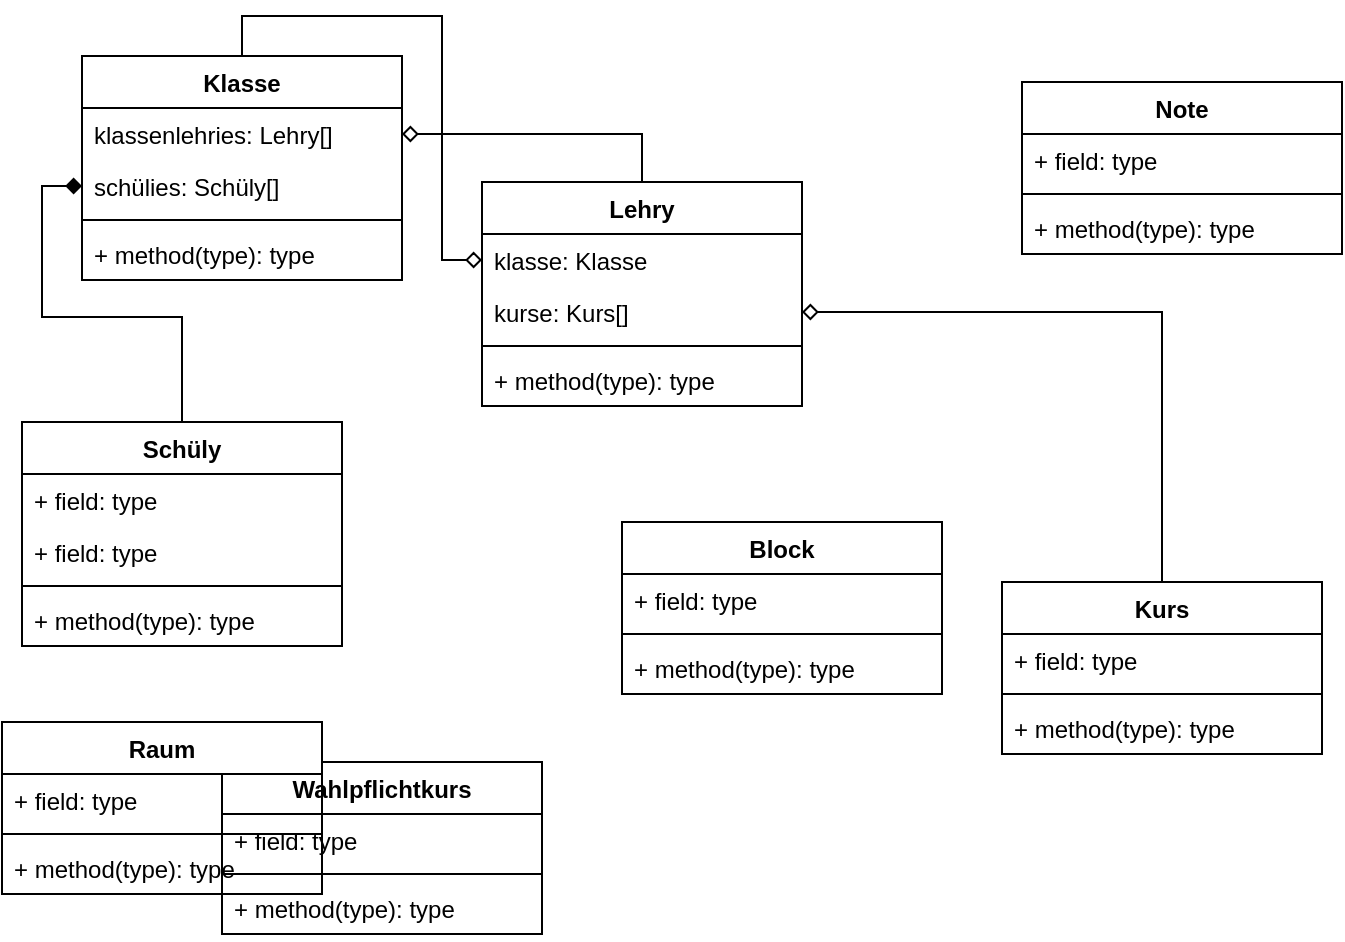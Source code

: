 <mxfile version="21.7.5" type="github">
  <diagram name="Page-1" id="dtJzsJgUxtqX0qayBi3o">
    <mxGraphModel dx="988" dy="1613" grid="1" gridSize="10" guides="1" tooltips="1" connect="1" arrows="1" fold="1" page="1" pageScale="1" pageWidth="850" pageHeight="1100" math="0" shadow="0">
      <root>
        <mxCell id="0" />
        <mxCell id="1" parent="0" />
        <mxCell id="Ywo8sZGYOxIatxg1FXtq-1" value="Schüly" style="swimlane;fontStyle=1;align=center;verticalAlign=top;childLayout=stackLayout;horizontal=1;startSize=26;horizontalStack=0;resizeParent=1;resizeParentMax=0;resizeLast=0;collapsible=1;marginBottom=0;whiteSpace=wrap;html=1;" vertex="1" parent="1">
          <mxGeometry x="80" y="190" width="160" height="112" as="geometry" />
        </mxCell>
        <mxCell id="Ywo8sZGYOxIatxg1FXtq-5" value="+ field: type" style="text;strokeColor=none;fillColor=none;align=left;verticalAlign=top;spacingLeft=4;spacingRight=4;overflow=hidden;rotatable=0;points=[[0,0.5],[1,0.5]];portConstraint=eastwest;whiteSpace=wrap;html=1;" vertex="1" parent="Ywo8sZGYOxIatxg1FXtq-1">
          <mxGeometry y="26" width="160" height="26" as="geometry" />
        </mxCell>
        <mxCell id="Ywo8sZGYOxIatxg1FXtq-38" value="+ field: type" style="text;strokeColor=none;fillColor=none;align=left;verticalAlign=top;spacingLeft=4;spacingRight=4;overflow=hidden;rotatable=0;points=[[0,0.5],[1,0.5]];portConstraint=eastwest;whiteSpace=wrap;html=1;" vertex="1" parent="Ywo8sZGYOxIatxg1FXtq-1">
          <mxGeometry y="52" width="160" height="26" as="geometry" />
        </mxCell>
        <mxCell id="Ywo8sZGYOxIatxg1FXtq-3" value="" style="line;strokeWidth=1;fillColor=none;align=left;verticalAlign=middle;spacingTop=-1;spacingLeft=3;spacingRight=3;rotatable=0;labelPosition=right;points=[];portConstraint=eastwest;strokeColor=inherit;" vertex="1" parent="Ywo8sZGYOxIatxg1FXtq-1">
          <mxGeometry y="78" width="160" height="8" as="geometry" />
        </mxCell>
        <mxCell id="Ywo8sZGYOxIatxg1FXtq-4" value="+ method(type): type" style="text;strokeColor=none;fillColor=none;align=left;verticalAlign=top;spacingLeft=4;spacingRight=4;overflow=hidden;rotatable=0;points=[[0,0.5],[1,0.5]];portConstraint=eastwest;whiteSpace=wrap;html=1;" vertex="1" parent="Ywo8sZGYOxIatxg1FXtq-1">
          <mxGeometry y="86" width="160" height="26" as="geometry" />
        </mxCell>
        <mxCell id="Ywo8sZGYOxIatxg1FXtq-6" value="Lehry" style="swimlane;fontStyle=1;align=center;verticalAlign=top;childLayout=stackLayout;horizontal=1;startSize=26;horizontalStack=0;resizeParent=1;resizeParentMax=0;resizeLast=0;collapsible=1;marginBottom=0;whiteSpace=wrap;html=1;" vertex="1" parent="1">
          <mxGeometry x="310" y="70" width="160" height="112" as="geometry" />
        </mxCell>
        <mxCell id="Ywo8sZGYOxIatxg1FXtq-42" value="klasse: Klasse" style="text;strokeColor=none;fillColor=none;align=left;verticalAlign=top;spacingLeft=4;spacingRight=4;overflow=hidden;rotatable=0;points=[[0,0.5],[1,0.5]];portConstraint=eastwest;whiteSpace=wrap;html=1;" vertex="1" parent="Ywo8sZGYOxIatxg1FXtq-6">
          <mxGeometry y="26" width="160" height="26" as="geometry" />
        </mxCell>
        <mxCell id="Ywo8sZGYOxIatxg1FXtq-7" value="kurse: Kurs[]" style="text;strokeColor=none;fillColor=none;align=left;verticalAlign=top;spacingLeft=4;spacingRight=4;overflow=hidden;rotatable=0;points=[[0,0.5],[1,0.5]];portConstraint=eastwest;whiteSpace=wrap;html=1;" vertex="1" parent="Ywo8sZGYOxIatxg1FXtq-6">
          <mxGeometry y="52" width="160" height="26" as="geometry" />
        </mxCell>
        <mxCell id="Ywo8sZGYOxIatxg1FXtq-8" value="" style="line;strokeWidth=1;fillColor=none;align=left;verticalAlign=middle;spacingTop=-1;spacingLeft=3;spacingRight=3;rotatable=0;labelPosition=right;points=[];portConstraint=eastwest;strokeColor=inherit;" vertex="1" parent="Ywo8sZGYOxIatxg1FXtq-6">
          <mxGeometry y="78" width="160" height="8" as="geometry" />
        </mxCell>
        <mxCell id="Ywo8sZGYOxIatxg1FXtq-9" value="+ method(type): type" style="text;strokeColor=none;fillColor=none;align=left;verticalAlign=top;spacingLeft=4;spacingRight=4;overflow=hidden;rotatable=0;points=[[0,0.5],[1,0.5]];portConstraint=eastwest;whiteSpace=wrap;html=1;" vertex="1" parent="Ywo8sZGYOxIatxg1FXtq-6">
          <mxGeometry y="86" width="160" height="26" as="geometry" />
        </mxCell>
        <mxCell id="Ywo8sZGYOxIatxg1FXtq-10" value="Kurs" style="swimlane;fontStyle=1;align=center;verticalAlign=top;childLayout=stackLayout;horizontal=1;startSize=26;horizontalStack=0;resizeParent=1;resizeParentMax=0;resizeLast=0;collapsible=1;marginBottom=0;whiteSpace=wrap;html=1;" vertex="1" parent="1">
          <mxGeometry x="570" y="270" width="160" height="86" as="geometry" />
        </mxCell>
        <mxCell id="Ywo8sZGYOxIatxg1FXtq-11" value="+ field: type" style="text;strokeColor=none;fillColor=none;align=left;verticalAlign=top;spacingLeft=4;spacingRight=4;overflow=hidden;rotatable=0;points=[[0,0.5],[1,0.5]];portConstraint=eastwest;whiteSpace=wrap;html=1;" vertex="1" parent="Ywo8sZGYOxIatxg1FXtq-10">
          <mxGeometry y="26" width="160" height="26" as="geometry" />
        </mxCell>
        <mxCell id="Ywo8sZGYOxIatxg1FXtq-12" value="" style="line;strokeWidth=1;fillColor=none;align=left;verticalAlign=middle;spacingTop=-1;spacingLeft=3;spacingRight=3;rotatable=0;labelPosition=right;points=[];portConstraint=eastwest;strokeColor=inherit;" vertex="1" parent="Ywo8sZGYOxIatxg1FXtq-10">
          <mxGeometry y="52" width="160" height="8" as="geometry" />
        </mxCell>
        <mxCell id="Ywo8sZGYOxIatxg1FXtq-13" value="+ method(type): type" style="text;strokeColor=none;fillColor=none;align=left;verticalAlign=top;spacingLeft=4;spacingRight=4;overflow=hidden;rotatable=0;points=[[0,0.5],[1,0.5]];portConstraint=eastwest;whiteSpace=wrap;html=1;" vertex="1" parent="Ywo8sZGYOxIatxg1FXtq-10">
          <mxGeometry y="60" width="160" height="26" as="geometry" />
        </mxCell>
        <mxCell id="Ywo8sZGYOxIatxg1FXtq-14" value="Klasse" style="swimlane;fontStyle=1;align=center;verticalAlign=top;childLayout=stackLayout;horizontal=1;startSize=26;horizontalStack=0;resizeParent=1;resizeParentMax=0;resizeLast=0;collapsible=1;marginBottom=0;whiteSpace=wrap;html=1;" vertex="1" parent="1">
          <mxGeometry x="110" y="7" width="160" height="112" as="geometry">
            <mxRectangle x="130" y="10" width="80" height="30" as="alternateBounds" />
          </mxGeometry>
        </mxCell>
        <mxCell id="Ywo8sZGYOxIatxg1FXtq-2" value="&lt;div&gt;klassenlehries: Lehry[]&lt;/div&gt;&lt;div&gt;&lt;br&gt;&lt;/div&gt;" style="text;strokeColor=none;fillColor=none;align=left;verticalAlign=top;spacingLeft=4;spacingRight=4;overflow=hidden;rotatable=0;points=[[0,0.5],[1,0.5]];portConstraint=eastwest;whiteSpace=wrap;html=1;" vertex="1" parent="Ywo8sZGYOxIatxg1FXtq-14">
          <mxGeometry y="26" width="160" height="26" as="geometry" />
        </mxCell>
        <mxCell id="Ywo8sZGYOxIatxg1FXtq-39" value="schülies: Schüly[]" style="text;strokeColor=none;fillColor=none;align=left;verticalAlign=top;spacingLeft=4;spacingRight=4;overflow=hidden;rotatable=0;points=[[0,0.5],[1,0.5]];portConstraint=eastwest;whiteSpace=wrap;html=1;" vertex="1" parent="Ywo8sZGYOxIatxg1FXtq-14">
          <mxGeometry y="52" width="160" height="26" as="geometry" />
        </mxCell>
        <mxCell id="Ywo8sZGYOxIatxg1FXtq-16" value="" style="line;strokeWidth=1;fillColor=none;align=left;verticalAlign=middle;spacingTop=-1;spacingLeft=3;spacingRight=3;rotatable=0;labelPosition=right;points=[];portConstraint=eastwest;strokeColor=inherit;" vertex="1" parent="Ywo8sZGYOxIatxg1FXtq-14">
          <mxGeometry y="78" width="160" height="8" as="geometry" />
        </mxCell>
        <mxCell id="Ywo8sZGYOxIatxg1FXtq-17" value="+ method(type): type" style="text;strokeColor=none;fillColor=none;align=left;verticalAlign=top;spacingLeft=4;spacingRight=4;overflow=hidden;rotatable=0;points=[[0,0.5],[1,0.5]];portConstraint=eastwest;whiteSpace=wrap;html=1;" vertex="1" parent="Ywo8sZGYOxIatxg1FXtq-14">
          <mxGeometry y="86" width="160" height="26" as="geometry" />
        </mxCell>
        <mxCell id="Ywo8sZGYOxIatxg1FXtq-18" value="Wahlpflichtkurs" style="swimlane;fontStyle=1;align=center;verticalAlign=top;childLayout=stackLayout;horizontal=1;startSize=26;horizontalStack=0;resizeParent=1;resizeParentMax=0;resizeLast=0;collapsible=1;marginBottom=0;whiteSpace=wrap;html=1;" vertex="1" parent="1">
          <mxGeometry x="180" y="360" width="160" height="86" as="geometry" />
        </mxCell>
        <mxCell id="Ywo8sZGYOxIatxg1FXtq-19" value="+ field: type" style="text;strokeColor=none;fillColor=none;align=left;verticalAlign=top;spacingLeft=4;spacingRight=4;overflow=hidden;rotatable=0;points=[[0,0.5],[1,0.5]];portConstraint=eastwest;whiteSpace=wrap;html=1;" vertex="1" parent="Ywo8sZGYOxIatxg1FXtq-18">
          <mxGeometry y="26" width="160" height="26" as="geometry" />
        </mxCell>
        <mxCell id="Ywo8sZGYOxIatxg1FXtq-20" value="" style="line;strokeWidth=1;fillColor=none;align=left;verticalAlign=middle;spacingTop=-1;spacingLeft=3;spacingRight=3;rotatable=0;labelPosition=right;points=[];portConstraint=eastwest;strokeColor=inherit;" vertex="1" parent="Ywo8sZGYOxIatxg1FXtq-18">
          <mxGeometry y="52" width="160" height="8" as="geometry" />
        </mxCell>
        <mxCell id="Ywo8sZGYOxIatxg1FXtq-21" value="+ method(type): type" style="text;strokeColor=none;fillColor=none;align=left;verticalAlign=top;spacingLeft=4;spacingRight=4;overflow=hidden;rotatable=0;points=[[0,0.5],[1,0.5]];portConstraint=eastwest;whiteSpace=wrap;html=1;" vertex="1" parent="Ywo8sZGYOxIatxg1FXtq-18">
          <mxGeometry y="60" width="160" height="26" as="geometry" />
        </mxCell>
        <mxCell id="Ywo8sZGYOxIatxg1FXtq-22" value="Block" style="swimlane;fontStyle=1;align=center;verticalAlign=top;childLayout=stackLayout;horizontal=1;startSize=26;horizontalStack=0;resizeParent=1;resizeParentMax=0;resizeLast=0;collapsible=1;marginBottom=0;whiteSpace=wrap;html=1;" vertex="1" parent="1">
          <mxGeometry x="380" y="240" width="160" height="86" as="geometry" />
        </mxCell>
        <mxCell id="Ywo8sZGYOxIatxg1FXtq-23" value="+ field: type" style="text;strokeColor=none;fillColor=none;align=left;verticalAlign=top;spacingLeft=4;spacingRight=4;overflow=hidden;rotatable=0;points=[[0,0.5],[1,0.5]];portConstraint=eastwest;whiteSpace=wrap;html=1;" vertex="1" parent="Ywo8sZGYOxIatxg1FXtq-22">
          <mxGeometry y="26" width="160" height="26" as="geometry" />
        </mxCell>
        <mxCell id="Ywo8sZGYOxIatxg1FXtq-24" value="" style="line;strokeWidth=1;fillColor=none;align=left;verticalAlign=middle;spacingTop=-1;spacingLeft=3;spacingRight=3;rotatable=0;labelPosition=right;points=[];portConstraint=eastwest;strokeColor=inherit;" vertex="1" parent="Ywo8sZGYOxIatxg1FXtq-22">
          <mxGeometry y="52" width="160" height="8" as="geometry" />
        </mxCell>
        <mxCell id="Ywo8sZGYOxIatxg1FXtq-25" value="+ method(type): type" style="text;strokeColor=none;fillColor=none;align=left;verticalAlign=top;spacingLeft=4;spacingRight=4;overflow=hidden;rotatable=0;points=[[0,0.5],[1,0.5]];portConstraint=eastwest;whiteSpace=wrap;html=1;" vertex="1" parent="Ywo8sZGYOxIatxg1FXtq-22">
          <mxGeometry y="60" width="160" height="26" as="geometry" />
        </mxCell>
        <mxCell id="Ywo8sZGYOxIatxg1FXtq-26" value="Raum" style="swimlane;fontStyle=1;align=center;verticalAlign=top;childLayout=stackLayout;horizontal=1;startSize=26;horizontalStack=0;resizeParent=1;resizeParentMax=0;resizeLast=0;collapsible=1;marginBottom=0;whiteSpace=wrap;html=1;" vertex="1" parent="1">
          <mxGeometry x="70" y="340" width="160" height="86" as="geometry" />
        </mxCell>
        <mxCell id="Ywo8sZGYOxIatxg1FXtq-27" value="+ field: type" style="text;strokeColor=none;fillColor=none;align=left;verticalAlign=top;spacingLeft=4;spacingRight=4;overflow=hidden;rotatable=0;points=[[0,0.5],[1,0.5]];portConstraint=eastwest;whiteSpace=wrap;html=1;" vertex="1" parent="Ywo8sZGYOxIatxg1FXtq-26">
          <mxGeometry y="26" width="160" height="26" as="geometry" />
        </mxCell>
        <mxCell id="Ywo8sZGYOxIatxg1FXtq-28" value="" style="line;strokeWidth=1;fillColor=none;align=left;verticalAlign=middle;spacingTop=-1;spacingLeft=3;spacingRight=3;rotatable=0;labelPosition=right;points=[];portConstraint=eastwest;strokeColor=inherit;" vertex="1" parent="Ywo8sZGYOxIatxg1FXtq-26">
          <mxGeometry y="52" width="160" height="8" as="geometry" />
        </mxCell>
        <mxCell id="Ywo8sZGYOxIatxg1FXtq-29" value="+ method(type): type" style="text;strokeColor=none;fillColor=none;align=left;verticalAlign=top;spacingLeft=4;spacingRight=4;overflow=hidden;rotatable=0;points=[[0,0.5],[1,0.5]];portConstraint=eastwest;whiteSpace=wrap;html=1;" vertex="1" parent="Ywo8sZGYOxIatxg1FXtq-26">
          <mxGeometry y="60" width="160" height="26" as="geometry" />
        </mxCell>
        <mxCell id="Ywo8sZGYOxIatxg1FXtq-30" value="Note" style="swimlane;fontStyle=1;align=center;verticalAlign=top;childLayout=stackLayout;horizontal=1;startSize=26;horizontalStack=0;resizeParent=1;resizeParentMax=0;resizeLast=0;collapsible=1;marginBottom=0;whiteSpace=wrap;html=1;" vertex="1" parent="1">
          <mxGeometry x="580" y="20" width="160" height="86" as="geometry" />
        </mxCell>
        <mxCell id="Ywo8sZGYOxIatxg1FXtq-31" value="+ field: type" style="text;strokeColor=none;fillColor=none;align=left;verticalAlign=top;spacingLeft=4;spacingRight=4;overflow=hidden;rotatable=0;points=[[0,0.5],[1,0.5]];portConstraint=eastwest;whiteSpace=wrap;html=1;" vertex="1" parent="Ywo8sZGYOxIatxg1FXtq-30">
          <mxGeometry y="26" width="160" height="26" as="geometry" />
        </mxCell>
        <mxCell id="Ywo8sZGYOxIatxg1FXtq-32" value="" style="line;strokeWidth=1;fillColor=none;align=left;verticalAlign=middle;spacingTop=-1;spacingLeft=3;spacingRight=3;rotatable=0;labelPosition=right;points=[];portConstraint=eastwest;strokeColor=inherit;" vertex="1" parent="Ywo8sZGYOxIatxg1FXtq-30">
          <mxGeometry y="52" width="160" height="8" as="geometry" />
        </mxCell>
        <mxCell id="Ywo8sZGYOxIatxg1FXtq-33" value="+ method(type): type" style="text;strokeColor=none;fillColor=none;align=left;verticalAlign=top;spacingLeft=4;spacingRight=4;overflow=hidden;rotatable=0;points=[[0,0.5],[1,0.5]];portConstraint=eastwest;whiteSpace=wrap;html=1;" vertex="1" parent="Ywo8sZGYOxIatxg1FXtq-30">
          <mxGeometry y="60" width="160" height="26" as="geometry" />
        </mxCell>
        <mxCell id="Ywo8sZGYOxIatxg1FXtq-40" style="edgeStyle=orthogonalEdgeStyle;rounded=0;orthogonalLoop=1;jettySize=auto;html=1;entryX=0.5;entryY=0;entryDx=0;entryDy=0;startArrow=diamond;startFill=0;endArrow=none;endFill=0;" edge="1" parent="1" source="Ywo8sZGYOxIatxg1FXtq-2" target="Ywo8sZGYOxIatxg1FXtq-6">
          <mxGeometry relative="1" as="geometry" />
        </mxCell>
        <mxCell id="Ywo8sZGYOxIatxg1FXtq-41" style="edgeStyle=orthogonalEdgeStyle;rounded=0;orthogonalLoop=1;jettySize=auto;html=1;entryX=0.5;entryY=0;entryDx=0;entryDy=0;endArrow=none;endFill=0;startArrow=diamond;startFill=1;" edge="1" parent="1" source="Ywo8sZGYOxIatxg1FXtq-39" target="Ywo8sZGYOxIatxg1FXtq-1">
          <mxGeometry relative="1" as="geometry" />
        </mxCell>
        <mxCell id="Ywo8sZGYOxIatxg1FXtq-43" style="edgeStyle=orthogonalEdgeStyle;rounded=0;orthogonalLoop=1;jettySize=auto;html=1;startArrow=diamond;startFill=0;endArrow=none;endFill=0;" edge="1" parent="1" source="Ywo8sZGYOxIatxg1FXtq-7" target="Ywo8sZGYOxIatxg1FXtq-10">
          <mxGeometry relative="1" as="geometry" />
        </mxCell>
        <mxCell id="Ywo8sZGYOxIatxg1FXtq-44" style="edgeStyle=orthogonalEdgeStyle;rounded=0;orthogonalLoop=1;jettySize=auto;html=1;exitX=0;exitY=0.5;exitDx=0;exitDy=0;entryX=0.5;entryY=0;entryDx=0;entryDy=0;startArrow=diamond;startFill=0;endArrow=none;endFill=0;" edge="1" parent="1" source="Ywo8sZGYOxIatxg1FXtq-42" target="Ywo8sZGYOxIatxg1FXtq-14">
          <mxGeometry relative="1" as="geometry" />
        </mxCell>
      </root>
    </mxGraphModel>
  </diagram>
</mxfile>
